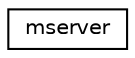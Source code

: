 digraph "Graphical Class Hierarchy"
{
 // LATEX_PDF_SIZE
  edge [fontname="Helvetica",fontsize="10",labelfontname="Helvetica",labelfontsize="10"];
  node [fontname="Helvetica",fontsize="10",shape=record];
  rankdir="LR";
  Node0 [label="mserver",height=0.2,width=0.4,color="black", fillcolor="white", style="filled",URL="$classmserver.html",tooltip="The mserver class La clase que permite la creacion del Servidor, asi como su conexion con el Cliente ..."];
}
